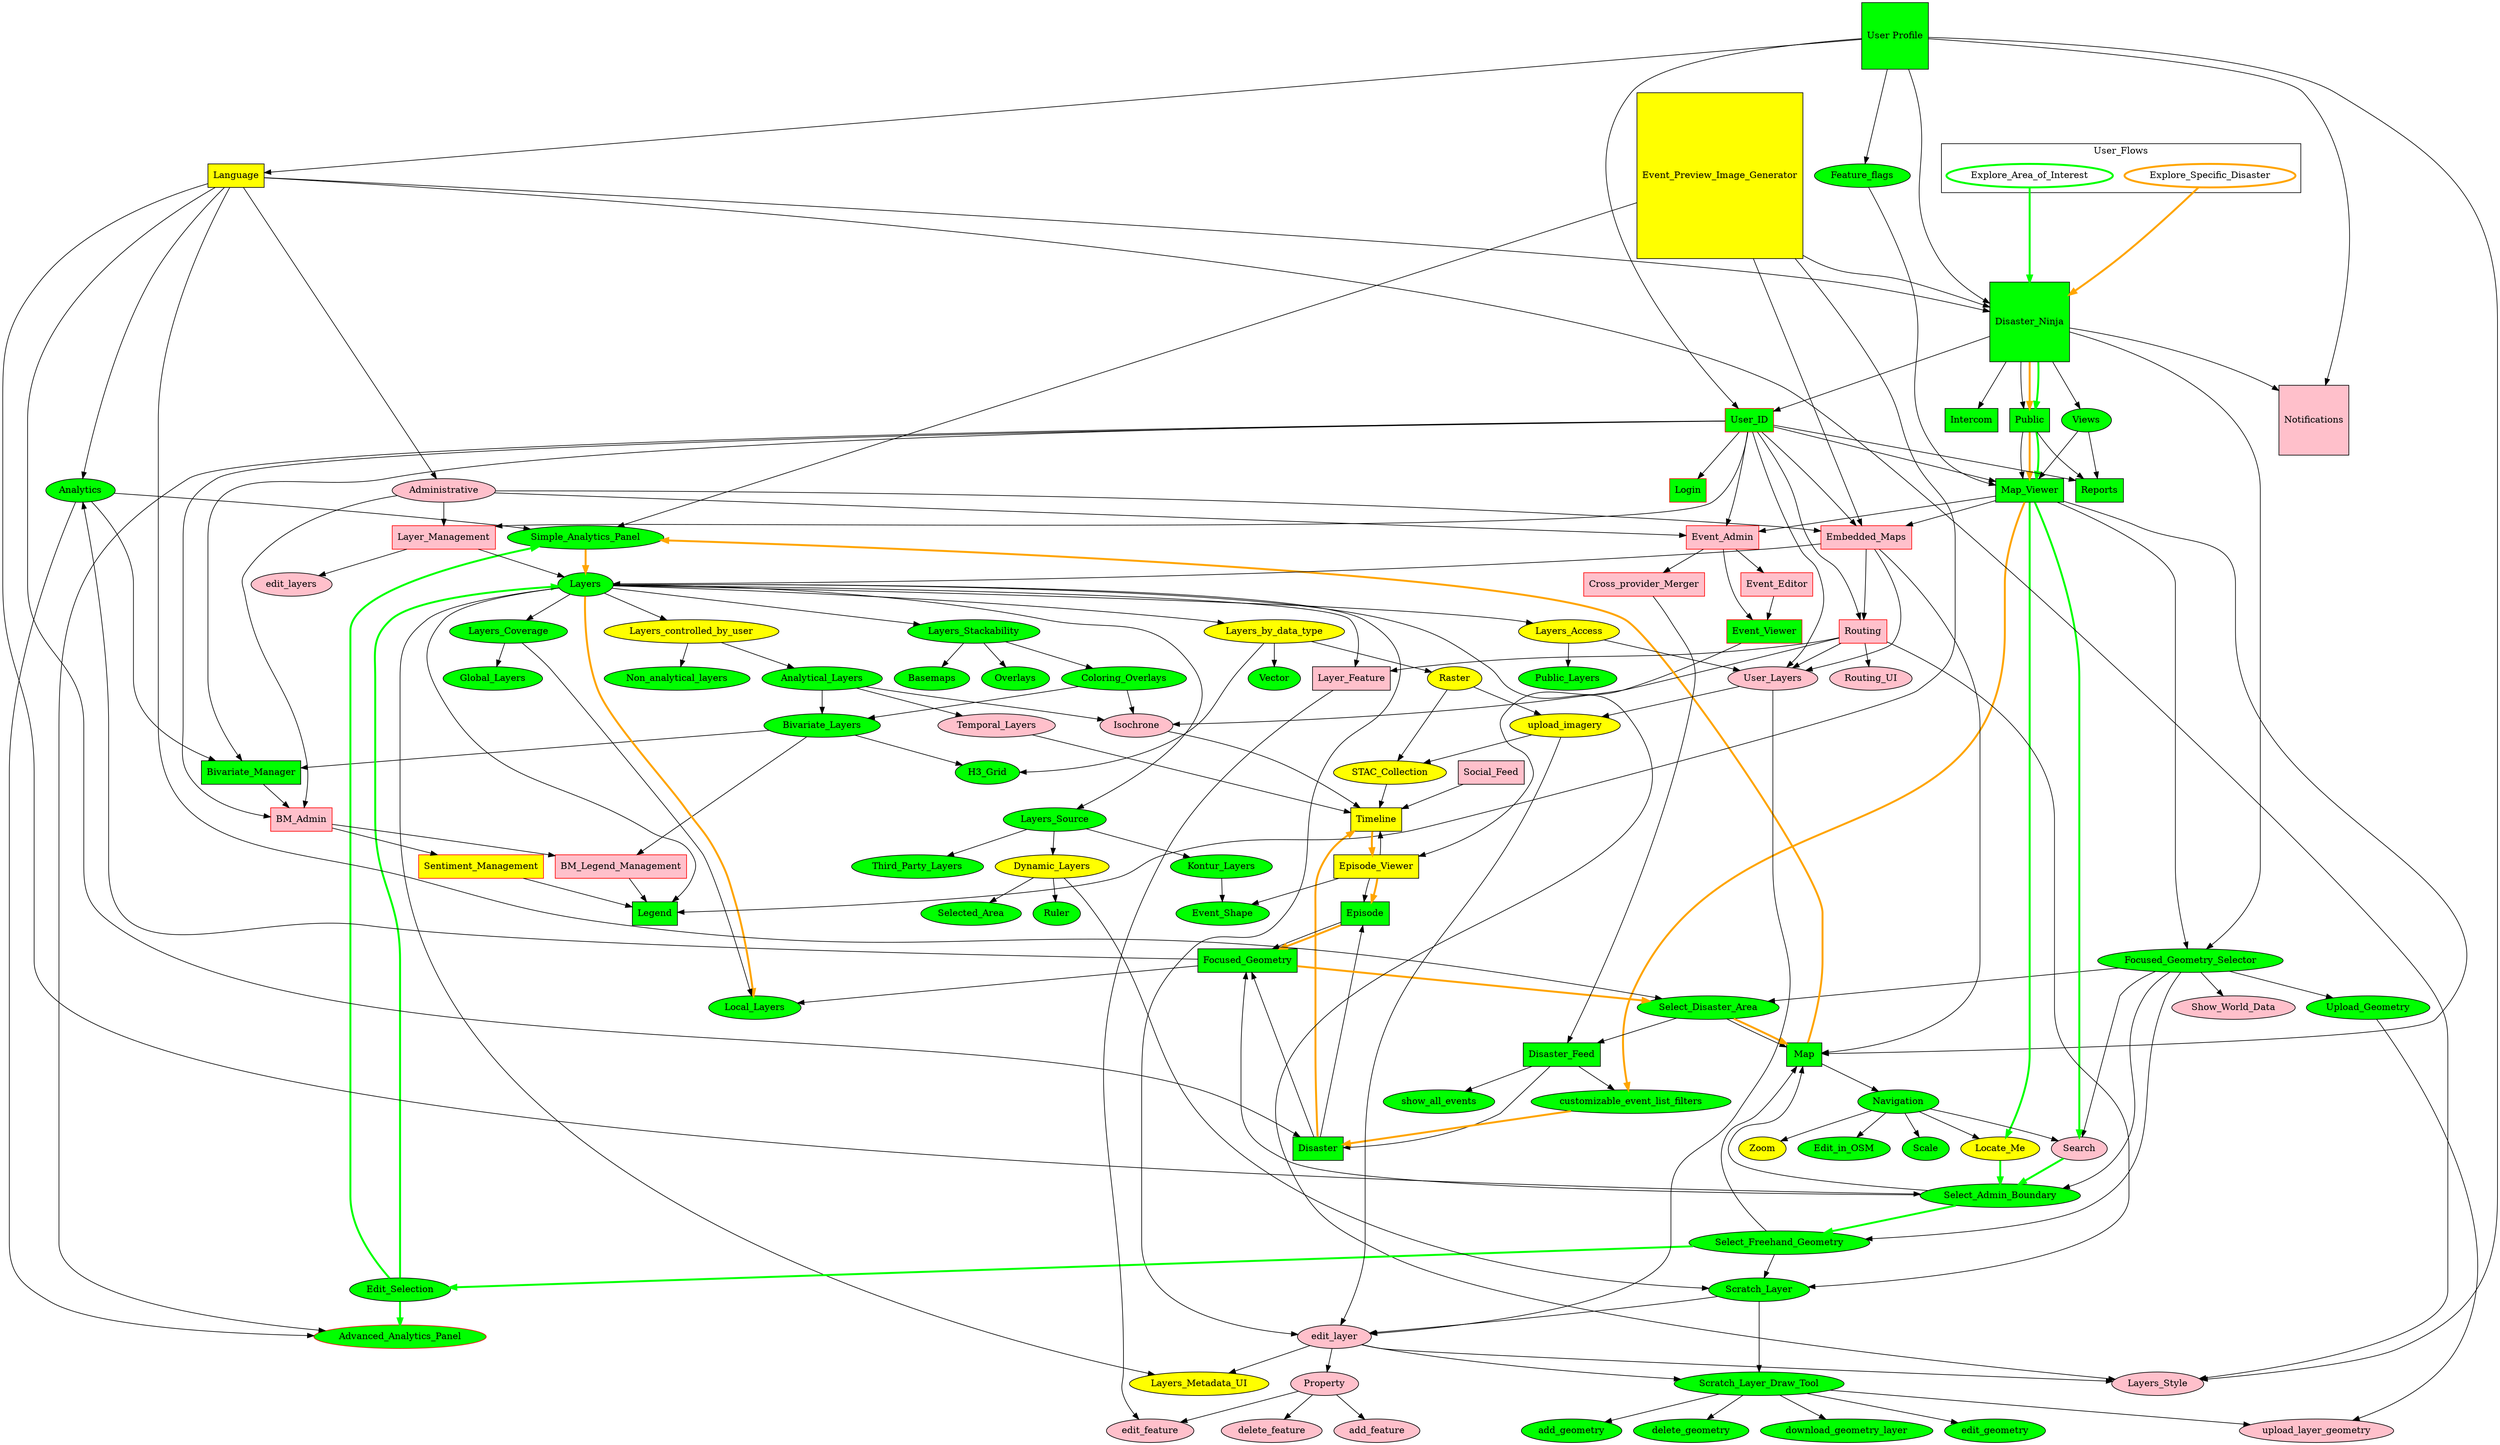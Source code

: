 digraph Information_architecture {
    сompound = True

    {
        // things that exist
        node[fillcolor=green,style=filled]

        Advanced_Analytics_Panel [color = red]
        Analytical_Layers
        Analytics
        Basemaps
        Bivariate_Layers
        Bivariate_Manager [shape = rectangle]
        Coloring_Overlays
        Disaster [shape=rectangle]
        Disaster_Feed [shape=rectangle]
        Disaster_Ninja [shape=square]
        Edit_Selection
        Edit_in_OSM
        Episode [shape=rectangle]
        Event_Shape
        Event_Viewer [shape=rectangle,color=red]
        Feature_flags
        Focused_Geometry [shape=rectangle]
        Focused_Geometry_Selector
        Global_Layers
        H3_Grid
        Intercom [shape=rectangle]
        Kontur_Layers
        Layers
        Layers_Coverage
        Layers_Source
        Layers_Stackability
        Legend [shape=rectangle]
        Local_Layers
        Local_Layers
        Login [shape=rectangle,color=red]
        Map [shape=rectangle]
        Map_Viewer [shape=rectangle]
        Navigation
        Non_analytical_layers
        Overlays
        Public [shape=rectangle]
        Public_Layers
        Reports [shape=rectangle]
        Ruler
        Scale
        Scratch_Layer
        Scratch_Layer_Draw_Tool
        Select_Admin_Boundary
        Select_Disaster_Area
        Select_Freehand_Geometry
        Selected_Area
        Simple_Analytics_Panel
        Third_Party_Layers
        Upload_Geometry
        User_ID [shape=rectangle,color=red]
        User_Profile_Service [label="User Profile",shape=square]
        Vector
        Views
        add_geometry
        customizable_event_list_filters
        delete_geometry
        download_geometry_layer
        edit_geometry
        show_all_events
    }

    {
        // things that we work on now
        node[fillcolor=yellow,style=filled]

        Dynamic_Layers
        Episode_Viewer [shape=rectangle]
        Event_Preview_Image_Generator [shape=square]
        Language [shape=rectangle]
        Layers_Access
        Layers_Metadata_UI
        Layers_by_data_type
        Layers_controlled_by_user
        Locate_Me
        Raster
        STAC_Collection
        Sentiment_Management [shape=rectangle,color=red]
        Timeline [shape=rectangle]
        Zoom
        upload_imagery
    }

    Analytical_Layers -> Bivariate_Layers
    Analytical_Layers // Analytical_Layers are the layers that have the control
    Analytics -> Simple_Analytics_Panel, Advanced_Analytics_Panel, Bivariate_Manager
    Bivariate_Layers -> Bivariate_Manager
    Bivariate_Layers -> H3_Grid
    Coloring_Overlays -> Bivariate_Layers
    Coloring_Overlays // coloring overlays are the overlays from which only one can be enabled
    Disaster -> Episode
    Disaster -> Focused_Geometry
    Disaster_Feed -> Disaster
    Disaster_Feed -> customizable_event_list_filters
    Disaster_Feed -> show_all_events
    Disaster_Ninja -> Focused_Geometry_Selector
    Disaster_Ninja -> Intercom
    Disaster_Ninja -> Public
    Disaster_Ninja -> User_ID
    Disaster_Ninja -> Views
    Dynamic_Layers -> Ruler
    Dynamic_Layers -> Scratch_Layer
    Dynamic_Layers -> Selected_Area
    Episode_Viewer -> Episode -> Focused_Geometry -> Analytics
    Episode_Viewer -> Event_Shape
    Episode_Viewer -> Timeline
    Event_Preview_Image_Generator -> Disaster_Ninja
    Event_Preview_Image_Generator -> Legend
    Event_Preview_Image_Generator -> Simple_Analytics_Panel
    Event_Viewer -> Episode_Viewer
    Feature_flags -> Map_Viewer
    Focused_Geometry -> Local_Layers
    Focused_Geometry_Selector -> Select_Disaster_Area, Select_Freehand_Geometry, Select_Admin_Boundary, Upload_Geometry
    Kontur_Layers -> Event_Shape
    Language -> Analytics
    Language -> Disaster
    Language -> Disaster_Ninja
    Language -> Select_Admin_Boundary
    Language -> Select_Disaster_Area
    Layers -> Layers_Access
    Layers -> Layers_Coverage
    Layers -> Layers_Metadata_UI
    Layers -> Layers_Source
    Layers -> Layers_Stackability
    Layers -> Layers_by_data_type
    Layers -> Layers_controlled_by_user
    Layers -> Legend
    Layers_Access -> Public_Layers
    Layers_Coverage -> Global_Layers
    Layers_Coverage -> Local_Layers
    Layers_Source -> Dynamic_Layers
    Layers_Source -> Kontur_Layers
    Layers_Source -> Third_Party_Layers
    Layers_Stackability -> Basemaps
    Layers_Stackability -> Coloring_Overlays
    Layers_Stackability -> Overlays
    Layers_by_data_type
    Layers_by_data_type -> H3_Grid
    Layers_by_data_type -> Raster
    Layers_by_data_type -> Vector
    Layers_controlled_by_user -> Analytical_Layers
    Layers_controlled_by_user -> Non_analytical_layers
    Map -> Navigation
    Map_Viewer -> Focused_Geometry_Selector
    Map_Viewer -> Map
    Navigation -> Scale, Zoom, Locate_Me, Edit_in_OSM
    Public -> Map_Viewer
    Public -> Reports
    Raster -> STAC_Collection
    Raster -> upload_imagery
    STAC_Collection -> Timeline
    Scratch_Layer -> Scratch_Layer_Draw_Tool
    Scratch_Layer_Draw_Tool -> add_geometry, edit_geometry, delete_geometry, download_geometry_layer
    Select_Admin_Boundary -> Focused_Geometry
    Select_Admin_Boundary -> Map
    Select_Disaster_Area -> Disaster_Feed
    Select_Disaster_Area -> Map
    Select_Freehand_Geometry -> Edit_Selection
    Select_Freehand_Geometry -> Map
    Select_Freehand_Geometry -> Scratch_Layer
    Sentiment_Management -> Legend
    User_ID -> Advanced_Analytics_Panel
    User_ID -> Bivariate_Manager
    User_ID -> Login
    User_ID -> Map_Viewer
    User_ID -> Reports
    User_Profile_Service -> Disaster_Ninja
    User_Profile_Service -> Feature_flags
    User_Profile_Service -> Language
    User_Profile_Service -> User_ID
    Views -> Map_Viewer
    Views -> Reports
    upload_imagery -> STAC_Collection

    {
        // things that are our future
        node[fillcolor=pink,style=filled]

        Administrative
        BM_Admin [shape=rectangle,color=red]
        BM_Legend_Management [shape=rectangle,color=red]
        Cross_provider_Merger [shape=rectangle,color=red]
        Embedded_Maps [shape=rectangle,color=red]
        Event_Admin [shape=rectangle,color=red]
        Event_Editor [shape=rectangle,color=red]
        Isochrone
        Layer_Feature [shape=rectangle]
        Layer_Management [shape=rectangle,color=red]
        Layers_Style
        Notifications [shape=square]
        Property
        Routing [shape=rectangle,color=red]
        Routing_UI
        Search
        Show_World_Data
        Social_Feed [shape=rectangle]
        Temporal_Layers
        User_Layers
        add_feature
        delete_feature
        edit_feature
        edit_layer
        edit_layers
        upload_layer_geometry

        Administrative -> Event_Admin, Embedded_Maps, BM_Admin, Layer_Management
        Analytical_Layers -> Isochrone
        Analytical_Layers -> Temporal_Layers
        BM_Admin -> BM_Legend_Management
        BM_Admin -> Sentiment_Management
        BM_Legend_Management -> Legend
        Bivariate_Layers -> BM_Legend_Management
        Bivariate_Manager -> BM_Admin
        Coloring_Overlays -> Isochrone
        Cross_provider_Merger -> Disaster_Feed
        Disaster_Ninja -> Notifications
        Embedded_Maps -> Layers
        Embedded_Maps -> Map
        Embedded_Maps -> Routing
        Embedded_Maps -> User_Layers
        Event_Admin -> Cross_provider_Merger
        Event_Admin -> Event_Editor
        Event_Admin -> Event_Viewer
        Event_Editor -> Event_Viewer
        Event_Preview_Image_Generator -> Embedded_Maps
        Focused_Geometry_Selector -> Search
        Focused_Geometry_Selector -> Show_World_Data
        Isochrone -> Timeline
        Language -> Administrative
        Language -> Layers_Style
        Layer_Feature -> edit_feature
        Layer_Management -> Layers
        Layer_Management -> edit_layers
        Layers -> Layer_Feature
        Layers -> Layers_Style
        Layers -> edit_layer
        Layers_Access -> User_Layers
        Map_Viewer -> Embedded_Maps
        Map_Viewer -> Event_Admin
        Navigation -> Search
        Property -> edit_feature, delete_feature, add_feature
        Routing -> Isochrone
        Routing -> Layer_Feature
        Routing -> Routing_UI
        Routing -> Scratch_Layer
        Routing -> User_Layers
        Scratch_Layer -> edit_layer
        Scratch_Layer_Draw_Tool -> upload_layer_geometry
        Social_Feed -> Timeline
        Temporal_Layers -> Timeline
        Upload_Geometry -> upload_layer_geometry
        User_ID -> BM_Admin
        User_ID -> Embedded_Maps
        User_ID -> Event_Admin
        User_ID -> Layer_Management
        User_ID -> Routing
        User_ID -> User_Layers
        User_Layers -> edit_layer
        User_Layers -> upload_imagery
        User_Profile_Service -> Layers_Style
        User_Profile_Service -> Notifications
        edit_layer -> Layers_Metadata_UI
        edit_layer -> Layers_Style
        edit_layer -> Property
        edit_layer -> Scratch_Layer_Draw_Tool
        upload_imagery -> edit_layer
    }


    {
        edge [penwidth=3,weight=10]
        subgraph cluster_Flows {
            Explore_Specific_Disaster [color=orange,penwidth=3]
            Explore_Area_of_Interest [color=green,penwidth=3]
            label = User_Flows
        }


        {
            edge [color=orange]

            Explore_Specific_Disaster
            -> Disaster_Ninja
            -> Public
            -> Map_Viewer
            -> customizable_event_list_filters
            -> Disaster
            -> Timeline
            -> Episode_Viewer
            -> Episode
            -> Focused_Geometry
            -> Select_Disaster_Area
            -> Map
            -> Simple_Analytics_Panel
            -> Layers
            -> Local_Layers
        }

        {
            edge [color=green]

            Explore_Area_of_Interest
            -> Disaster_Ninja
            -> Public
            -> Map_Viewer
            -> Search, Locate_Me
            -> Select_Admin_Boundary
            -> Select_Freehand_Geometry
            -> Edit_Selection
            -> Simple_Analytics_Panel, Advanced_Analytics_Panel, Layers
        }

    }

}
